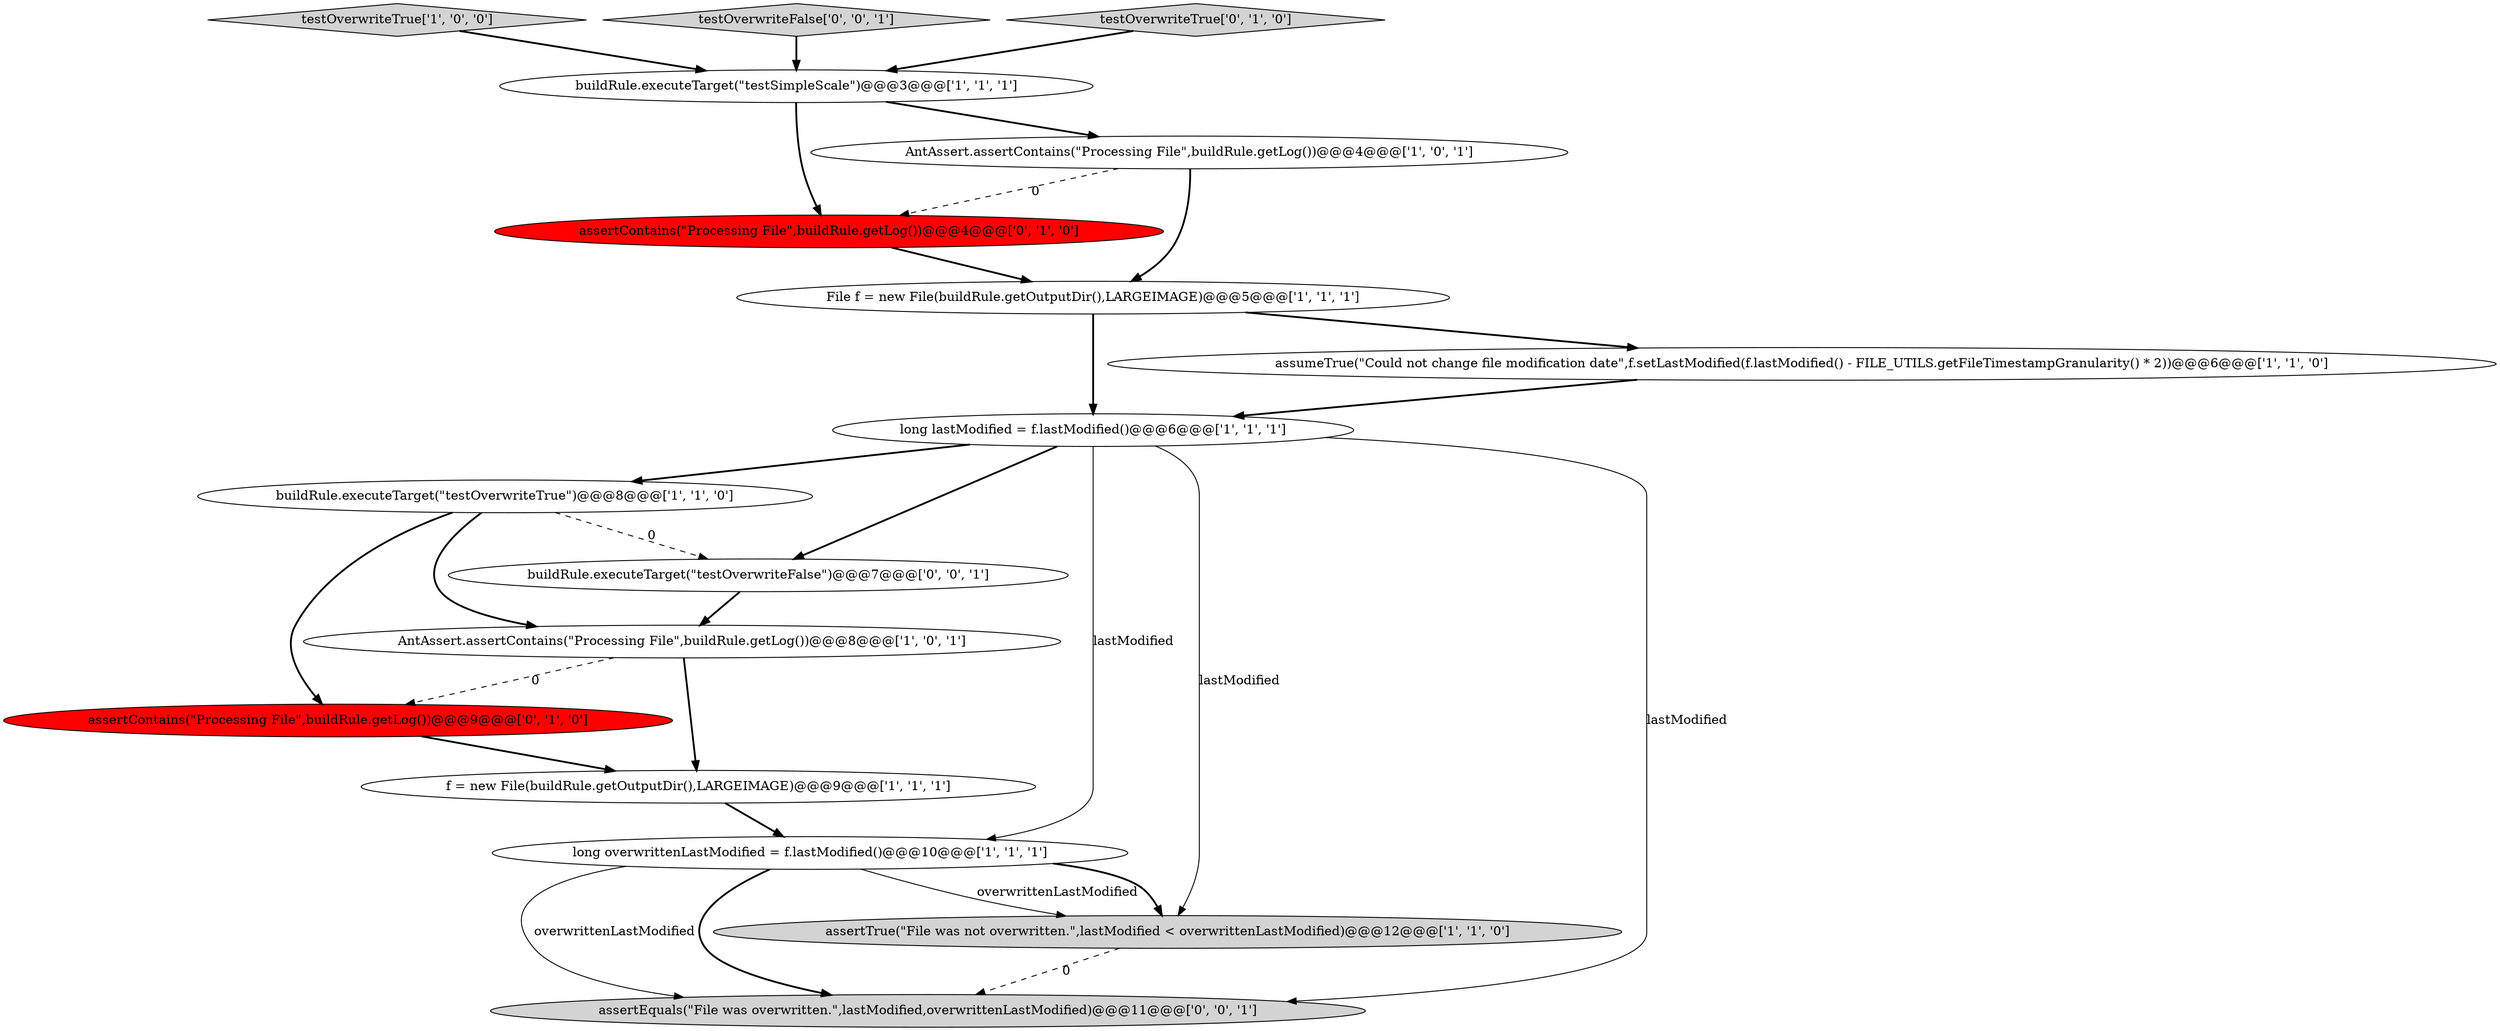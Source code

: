 digraph {
1 [style = filled, label = "testOverwriteTrue['1', '0', '0']", fillcolor = lightgray, shape = diamond image = "AAA0AAABBB1BBB"];
6 [style = filled, label = "buildRule.executeTarget(\"testSimpleScale\")@@@3@@@['1', '1', '1']", fillcolor = white, shape = ellipse image = "AAA0AAABBB1BBB"];
3 [style = filled, label = "File f = new File(buildRule.getOutputDir(),LARGEIMAGE)@@@5@@@['1', '1', '1']", fillcolor = white, shape = ellipse image = "AAA0AAABBB1BBB"];
13 [style = filled, label = "assertContains(\"Processing File\",buildRule.getLog())@@@4@@@['0', '1', '0']", fillcolor = red, shape = ellipse image = "AAA1AAABBB2BBB"];
2 [style = filled, label = "AntAssert.assertContains(\"Processing File\",buildRule.getLog())@@@4@@@['1', '0', '1']", fillcolor = white, shape = ellipse image = "AAA0AAABBB1BBB"];
0 [style = filled, label = "long overwrittenLastModified = f.lastModified()@@@10@@@['1', '1', '1']", fillcolor = white, shape = ellipse image = "AAA0AAABBB1BBB"];
11 [style = filled, label = "assertContains(\"Processing File\",buildRule.getLog())@@@9@@@['0', '1', '0']", fillcolor = red, shape = ellipse image = "AAA1AAABBB2BBB"];
4 [style = filled, label = "assumeTrue(\"Could not change file modification date\",f.setLastModified(f.lastModified() - FILE_UTILS.getFileTimestampGranularity() * 2))@@@6@@@['1', '1', '0']", fillcolor = white, shape = ellipse image = "AAA0AAABBB1BBB"];
14 [style = filled, label = "buildRule.executeTarget(\"testOverwriteFalse\")@@@7@@@['0', '0', '1']", fillcolor = white, shape = ellipse image = "AAA0AAABBB3BBB"];
15 [style = filled, label = "testOverwriteFalse['0', '0', '1']", fillcolor = lightgray, shape = diamond image = "AAA0AAABBB3BBB"];
16 [style = filled, label = "assertEquals(\"File was overwritten.\",lastModified,overwrittenLastModified)@@@11@@@['0', '0', '1']", fillcolor = lightgray, shape = ellipse image = "AAA0AAABBB3BBB"];
7 [style = filled, label = "AntAssert.assertContains(\"Processing File\",buildRule.getLog())@@@8@@@['1', '0', '1']", fillcolor = white, shape = ellipse image = "AAA0AAABBB1BBB"];
9 [style = filled, label = "buildRule.executeTarget(\"testOverwriteTrue\")@@@8@@@['1', '1', '0']", fillcolor = white, shape = ellipse image = "AAA0AAABBB1BBB"];
10 [style = filled, label = "f = new File(buildRule.getOutputDir(),LARGEIMAGE)@@@9@@@['1', '1', '1']", fillcolor = white, shape = ellipse image = "AAA0AAABBB1BBB"];
8 [style = filled, label = "long lastModified = f.lastModified()@@@6@@@['1', '1', '1']", fillcolor = white, shape = ellipse image = "AAA0AAABBB1BBB"];
12 [style = filled, label = "testOverwriteTrue['0', '1', '0']", fillcolor = lightgray, shape = diamond image = "AAA0AAABBB2BBB"];
5 [style = filled, label = "assertTrue(\"File was not overwritten.\",lastModified < overwrittenLastModified)@@@12@@@['1', '1', '0']", fillcolor = lightgray, shape = ellipse image = "AAA0AAABBB1BBB"];
0->16 [style = bold, label=""];
9->11 [style = bold, label=""];
7->10 [style = bold, label=""];
2->3 [style = bold, label=""];
7->11 [style = dashed, label="0"];
8->14 [style = bold, label=""];
15->6 [style = bold, label=""];
9->7 [style = bold, label=""];
12->6 [style = bold, label=""];
3->4 [style = bold, label=""];
0->5 [style = solid, label="overwrittenLastModified"];
14->7 [style = bold, label=""];
6->2 [style = bold, label=""];
5->16 [style = dashed, label="0"];
1->6 [style = bold, label=""];
8->16 [style = solid, label="lastModified"];
9->14 [style = dashed, label="0"];
0->16 [style = solid, label="overwrittenLastModified"];
8->5 [style = solid, label="lastModified"];
13->3 [style = bold, label=""];
11->10 [style = bold, label=""];
2->13 [style = dashed, label="0"];
8->0 [style = solid, label="lastModified"];
3->8 [style = bold, label=""];
6->13 [style = bold, label=""];
10->0 [style = bold, label=""];
8->9 [style = bold, label=""];
4->8 [style = bold, label=""];
0->5 [style = bold, label=""];
}
